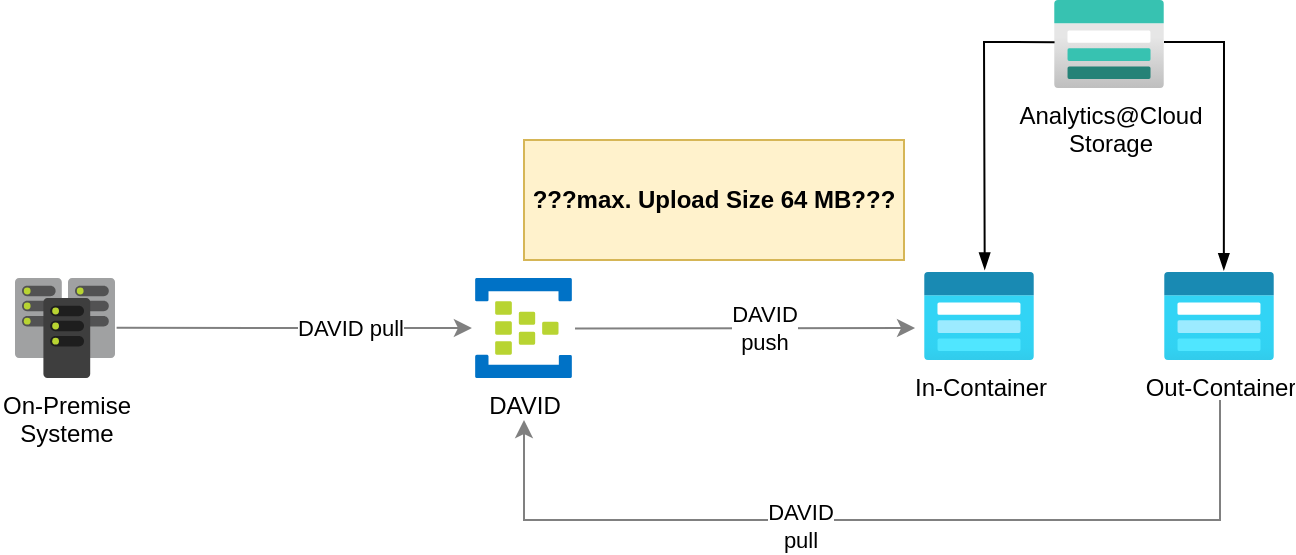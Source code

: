 <mxfile version="14.4.7" type="device"><diagram id="WI9T0HZ2pTsCkuznbFz-" name="Page-1"><mxGraphModel dx="1422" dy="705" grid="1" gridSize="10" guides="1" tooltips="1" connect="1" arrows="1" fold="1" page="1" pageScale="1" pageWidth="1169" pageHeight="827" math="0" shadow="0"><root><mxCell id="0"/><mxCell id="1" parent="0"/><mxCell id="AcxdMaKK0mU5kZiv2lnr-49" style="edgeStyle=elbowEdgeStyle;rounded=0;orthogonalLoop=1;jettySize=auto;elbow=vertical;html=1;strokeColor=#808080;entryX=-0.032;entryY=0.493;entryDx=0;entryDy=0;entryPerimeter=0;exitX=1.016;exitY=0.498;exitDx=0;exitDy=0;exitPerimeter=0;" parent="1" source="RLjyjs_sm2IHfBNOWAbh-12" target="RLjyjs_sm2IHfBNOWAbh-14" edge="1"><mxGeometry relative="1" as="geometry"><mxPoint x="845.5" y="45.5" as="sourcePoint"/><mxPoint x="1105.5" y="45.5" as="targetPoint"/></mxGeometry></mxCell><mxCell id="RQWieoBF723DWjP7Z3lU-10" value="DAVID pull" style="edgeLabel;html=1;align=center;verticalAlign=middle;resizable=0;points=[];" vertex="1" connectable="0" parent="AcxdMaKK0mU5kZiv2lnr-49"><mxGeometry x="0.312" relative="1" as="geometry"><mxPoint as="offset"/></mxGeometry></mxCell><mxCell id="RLjyjs_sm2IHfBNOWAbh-27" style="edgeStyle=elbowEdgeStyle;rounded=0;orthogonalLoop=1;jettySize=auto;html=1;strokeColor=#808080;entryX=-0.038;entryY=0.5;entryDx=0;entryDy=0;entryPerimeter=0;exitX=1.031;exitY=0.506;exitDx=0;exitDy=0;exitPerimeter=0;elbow=vertical;" parent="1" source="RLjyjs_sm2IHfBNOWAbh-14" edge="1"><mxGeometry relative="1" as="geometry"><mxPoint x="685.53" y="224" as="targetPoint"/></mxGeometry></mxCell><mxCell id="RQWieoBF723DWjP7Z3lU-7" value="DAVID &lt;br&gt;push" style="edgeLabel;html=1;align=center;verticalAlign=middle;resizable=0;points=[];" vertex="1" connectable="0" parent="RLjyjs_sm2IHfBNOWAbh-27"><mxGeometry x="0.138" relative="1" as="geometry"><mxPoint x="-2" as="offset"/></mxGeometry></mxCell><mxCell id="RLjyjs_sm2IHfBNOWAbh-12" value="On-Premise&lt;br&gt;Systeme" style="aspect=fixed;html=1;perimeter=none;align=center;shadow=0;dashed=0;image;fontSize=12;image=img/lib/mscae/DirectorySync.svg;labelBackgroundColor=#ffffff;fillColor=#4D9900;" parent="1" vertex="1"><mxGeometry x="235.5" y="199.0" width="50" height="50" as="geometry"/></mxCell><mxCell id="RLjyjs_sm2IHfBNOWAbh-14" value="DAVID" style="aspect=fixed;html=1;perimeter=none;align=center;shadow=0;dashed=0;image;fontSize=12;image=img/lib/mscae/Event_Hubs.svg;labelBackgroundColor=#ffffff;fillColor=#4D9900;" parent="1" vertex="1"><mxGeometry x="465.5" y="199.0" width="48.5" height="50" as="geometry"/></mxCell><mxCell id="RQWieoBF723DWjP7Z3lU-1" value="Analytics@Cloud&lt;br&gt;Storage" style="aspect=fixed;html=1;points=[];align=center;image;fontSize=12;image=img/lib/azure2/storage/Storage_Accounts.svg;" vertex="1" parent="1"><mxGeometry x="755" y="60" width="55" height="44" as="geometry"/></mxCell><mxCell id="RQWieoBF723DWjP7Z3lU-5" style="rounded=0;orthogonalLoop=1;jettySize=auto;html=1;endArrow=none;endFill=0;exitX=0.552;exitY=-0.028;exitDx=0;exitDy=0;exitPerimeter=0;entryX=0.005;entryY=0.48;entryDx=0;entryDy=0;entryPerimeter=0;startArrow=blockThin;startFill=1;" edge="1" parent="1" source="RQWieoBF723DWjP7Z3lU-2" target="RQWieoBF723DWjP7Z3lU-1"><mxGeometry relative="1" as="geometry"><mxPoint x="750" y="81" as="targetPoint"/><Array as="points"><mxPoint x="720" y="81"/></Array></mxGeometry></mxCell><mxCell id="RQWieoBF723DWjP7Z3lU-2" value="In-Container" style="aspect=fixed;html=1;points=[];align=center;image;fontSize=12;image=img/lib/azure2/storage/Storage_Accounts_Classic.svg;" vertex="1" parent="1"><mxGeometry x="690" y="196" width="55" height="44" as="geometry"/></mxCell><mxCell id="RQWieoBF723DWjP7Z3lU-3" value="Out-Container" style="aspect=fixed;html=1;points=[];align=center;image;fontSize=12;image=img/lib/azure2/storage/Storage_Accounts_Classic.svg;" vertex="1" parent="1"><mxGeometry x="810" y="196" width="55" height="44" as="geometry"/></mxCell><mxCell id="RQWieoBF723DWjP7Z3lU-4" style="edgeStyle=elbowEdgeStyle;rounded=0;orthogonalLoop=1;jettySize=auto;html=1;strokeColor=#808080;elbow=vertical;" edge="1" parent="1"><mxGeometry relative="1" as="geometry"><mxPoint x="838" y="260" as="sourcePoint"/><mxPoint x="490" y="270" as="targetPoint"/><Array as="points"><mxPoint x="660" y="320"/></Array></mxGeometry></mxCell><mxCell id="RQWieoBF723DWjP7Z3lU-8" value="DAVID&lt;br&gt;pull" style="edgeLabel;html=1;align=center;verticalAlign=middle;resizable=0;points=[];" vertex="1" connectable="0" parent="RQWieoBF723DWjP7Z3lU-4"><mxGeometry x="0.182" y="3" relative="1" as="geometry"><mxPoint as="offset"/></mxGeometry></mxCell><mxCell id="RQWieoBF723DWjP7Z3lU-6" style="rounded=0;orthogonalLoop=1;jettySize=auto;html=1;endArrow=none;endFill=0;exitX=0.544;exitY=-0.021;exitDx=0;exitDy=0;exitPerimeter=0;entryX=1;entryY=0.477;entryDx=0;entryDy=0;entryPerimeter=0;startArrow=blockThin;startFill=1;" edge="1" parent="1" source="RQWieoBF723DWjP7Z3lU-3" target="RQWieoBF723DWjP7Z3lU-1"><mxGeometry relative="1" as="geometry"><mxPoint x="840" y="190" as="sourcePoint"/><mxPoint x="820" y="81" as="targetPoint"/><Array as="points"><mxPoint x="840" y="81"/></Array></mxGeometry></mxCell><mxCell id="RQWieoBF723DWjP7Z3lU-9" value="&lt;b&gt;???max. Upload Size 64 MB???&lt;/b&gt;" style="whiteSpace=wrap;html=1;fillColor=#fff2cc;strokeColor=#d6b656;" vertex="1" parent="1"><mxGeometry x="490" y="130" width="190" height="60" as="geometry"/></mxCell></root></mxGraphModel></diagram></mxfile>